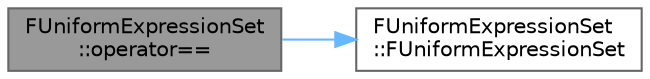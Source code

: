 digraph "FUniformExpressionSet::operator=="
{
 // INTERACTIVE_SVG=YES
 // LATEX_PDF_SIZE
  bgcolor="transparent";
  edge [fontname=Helvetica,fontsize=10,labelfontname=Helvetica,labelfontsize=10];
  node [fontname=Helvetica,fontsize=10,shape=box,height=0.2,width=0.4];
  rankdir="LR";
  Node1 [id="Node000001",label="FUniformExpressionSet\l::operator==",height=0.2,width=0.4,color="gray40", fillcolor="grey60", style="filled", fontcolor="black",tooltip=" "];
  Node1 -> Node2 [id="edge1_Node000001_Node000002",color="steelblue1",style="solid",tooltip=" "];
  Node2 [id="Node000002",label="FUniformExpressionSet\l::FUniformExpressionSet",height=0.2,width=0.4,color="grey40", fillcolor="white", style="filled",URL="$d7/dd4/classFUniformExpressionSet.html#a7ef264d50d57e5b0fb869e27176a1397",tooltip=" "];
}
